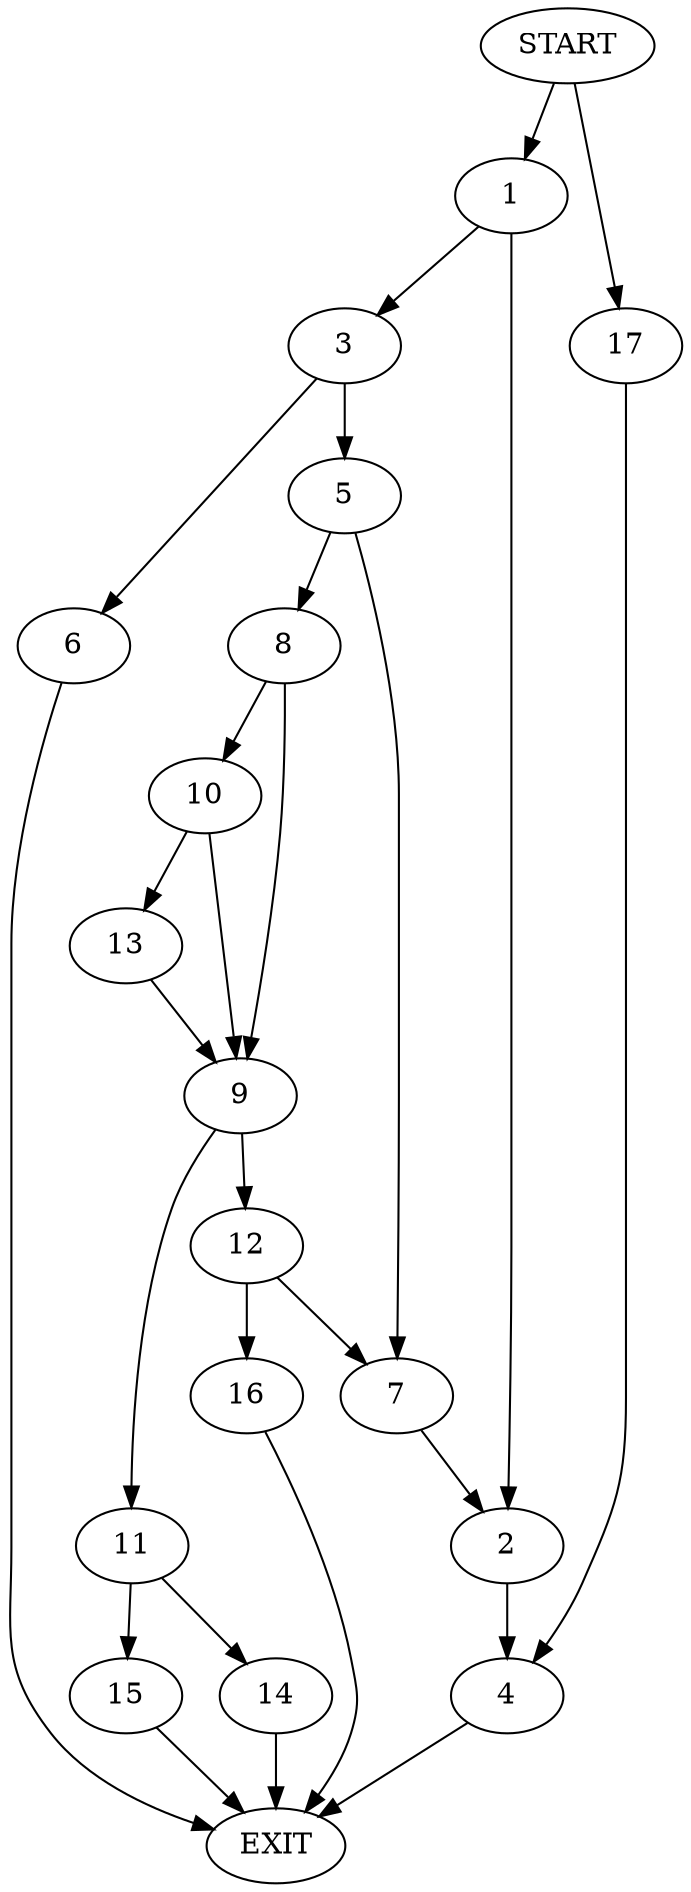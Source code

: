 digraph {
0 [label="START"]
18 [label="EXIT"]
0 -> 1
1 -> 2
1 -> 3
2 -> 4
3 -> 5
3 -> 6
6 -> 18
5 -> 7
5 -> 8
7 -> 2
8 -> 9
8 -> 10
9 -> 11
9 -> 12
10 -> 9
10 -> 13
13 -> 9
11 -> 14
11 -> 15
12 -> 7
12 -> 16
15 -> 18
14 -> 18
16 -> 18
4 -> 18
0 -> 17
17 -> 4
}
